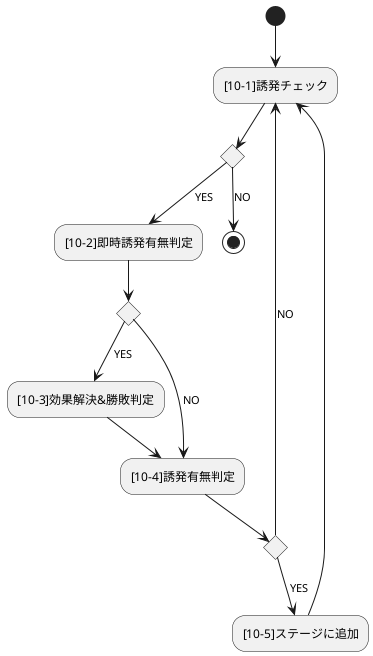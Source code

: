 @startuml
(*) --> "[10-1]誘発チェック"

if "" then
    -->[YES] "[10-2]即時誘発有無判定"
    if "" then
        -->[YES] "[10-3]効果解決&勝敗判定"
        --> "[10-4]誘発有無判定"
    else
        -->[NO] "[10-4]誘発有無判定"
    endif

    if "" then
        -->[YES] "[10-5]ステージに追加"
        --> "[10-1]誘発チェック"
    else
        -->[NO] "[10-1]誘発チェック"
    endif

else
    -->[NO] (*)
endif

@enduml

